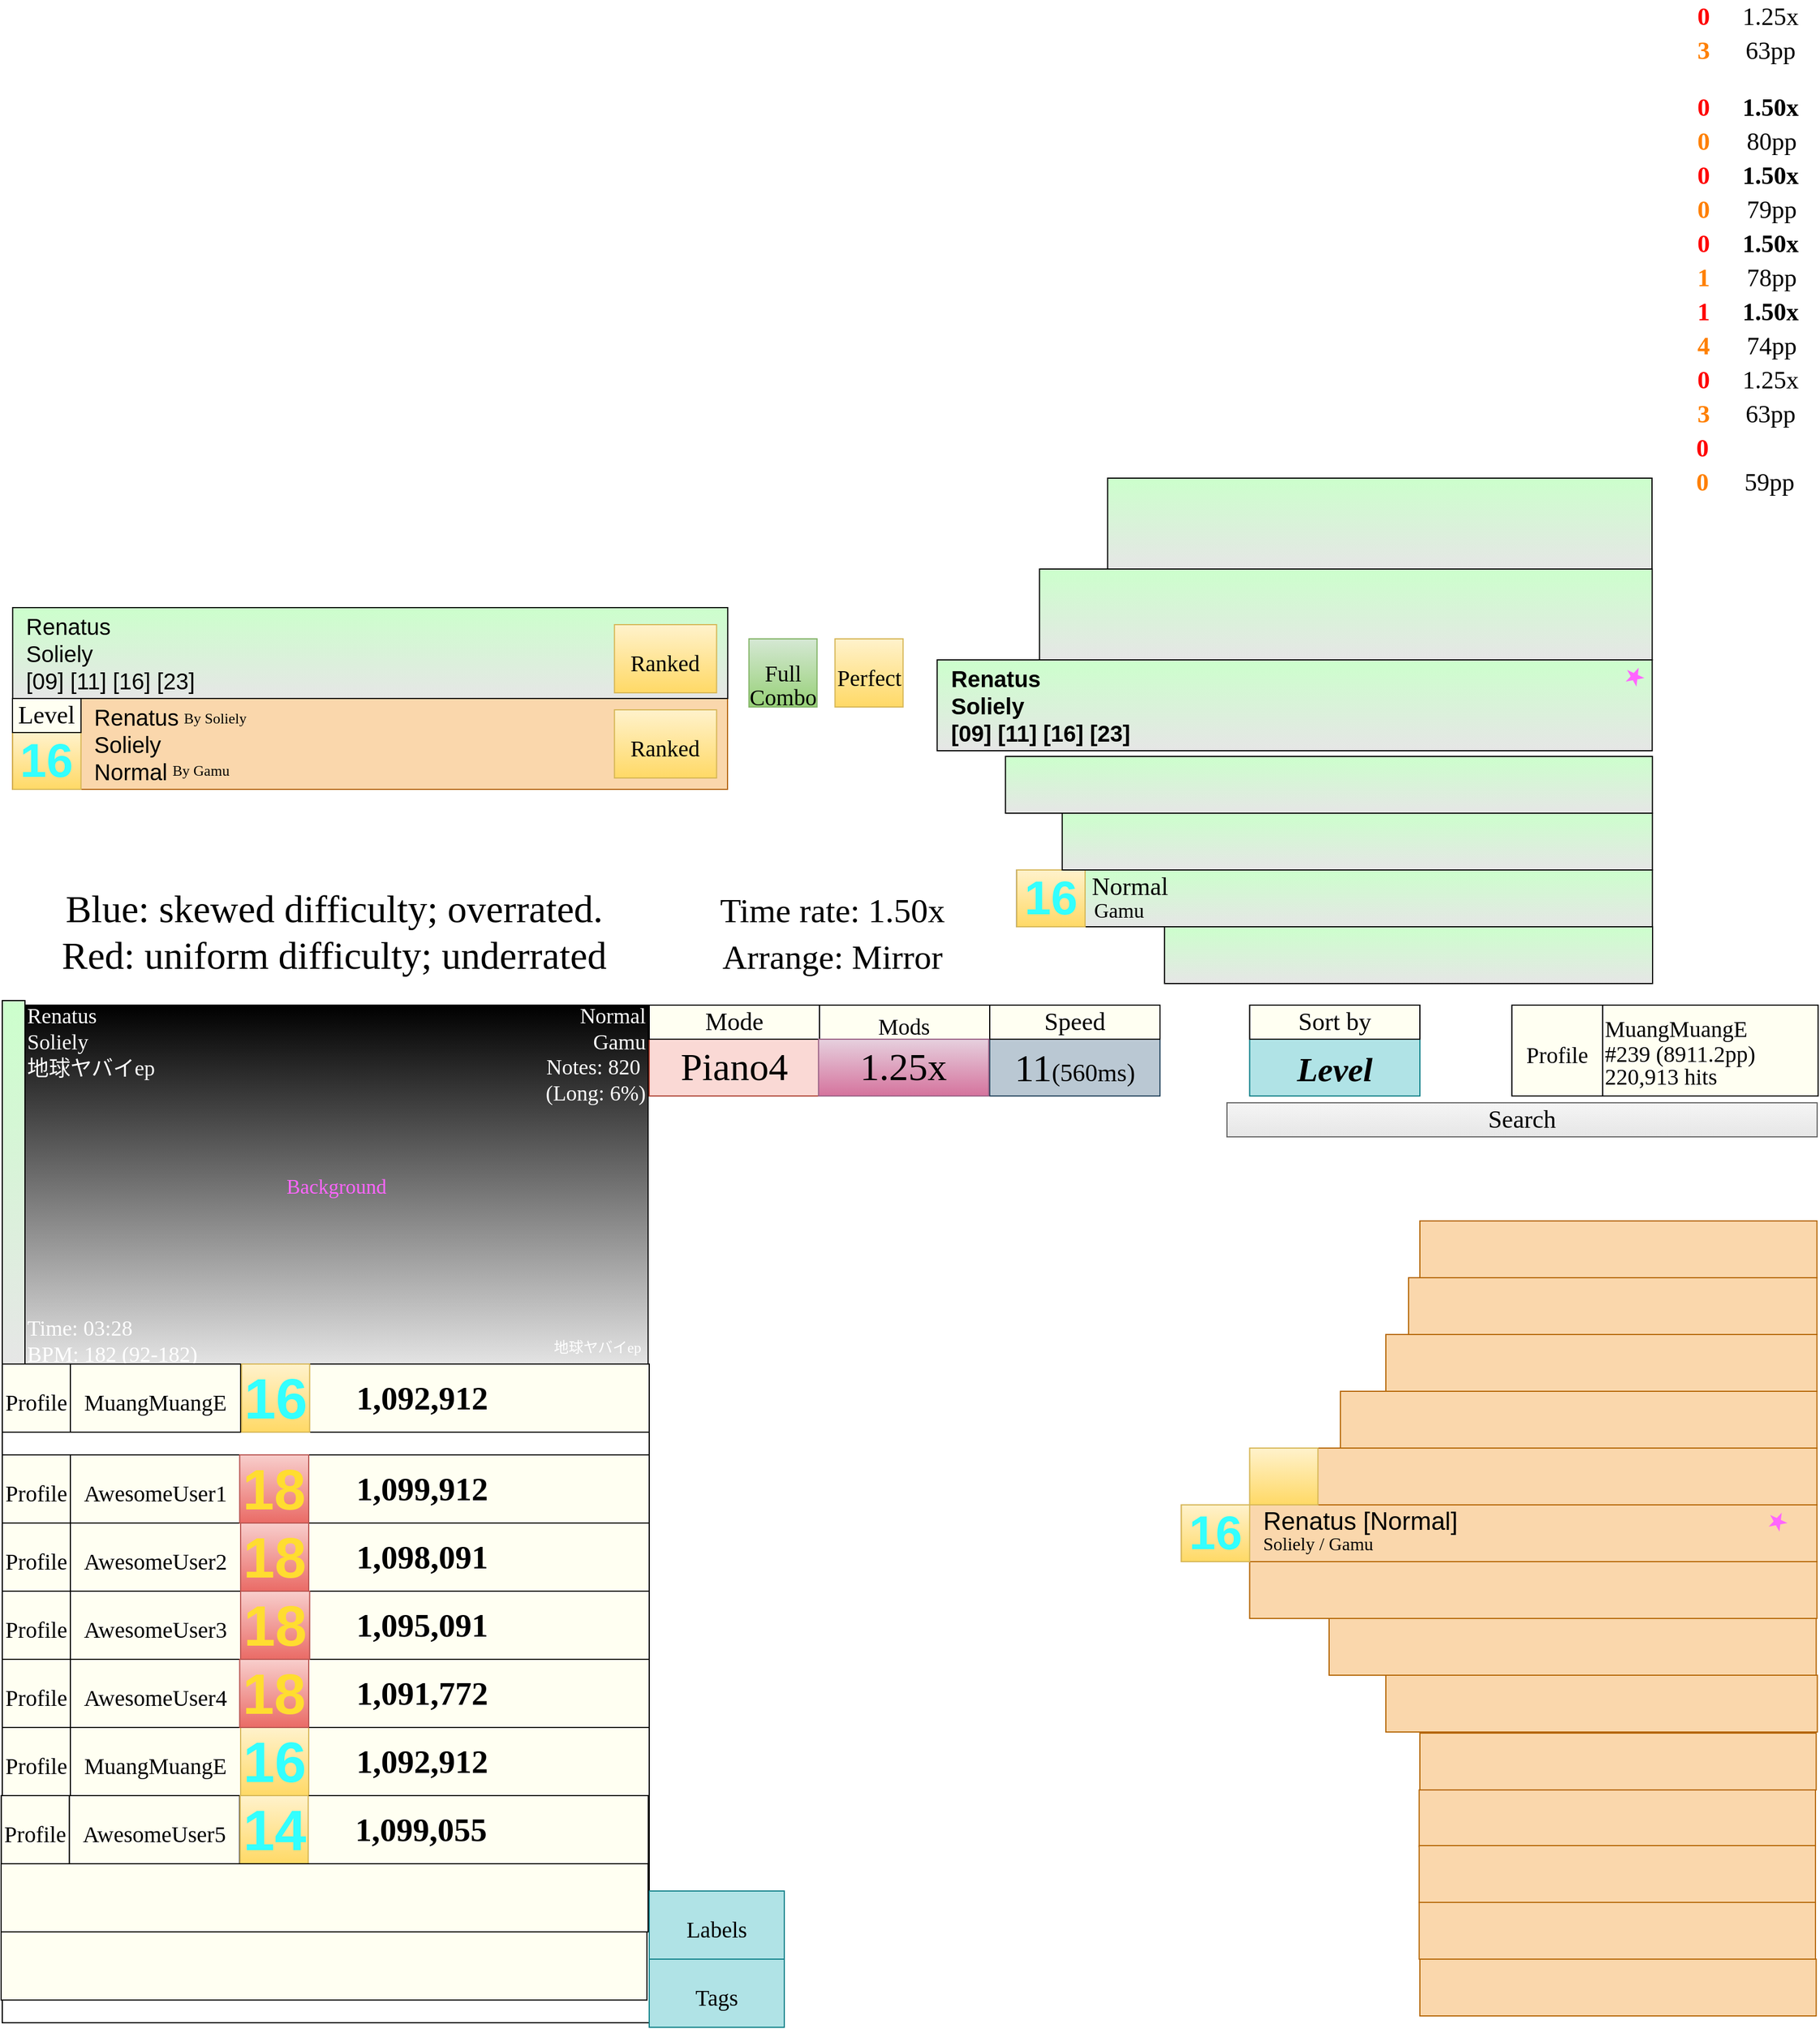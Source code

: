 <mxfile version="20.3.0" type="device"><diagram id="OYfHUEs0tqvXM2Afma_i" name="페이지-1"><mxGraphModel dx="2204" dy="2390" grid="1" gridSize="10" guides="1" tooltips="1" connect="1" arrows="1" fold="1" page="1" pageScale="1" pageWidth="1600" pageHeight="900" math="0" shadow="0"><root><mxCell id="0"/><mxCell id="1" parent="0"/><mxCell id="sx5MoZaIlLPwtLXx0t9P-255" value="Background" style="rounded=0;whiteSpace=wrap;html=1;fontFamily=Tahoma;fontSize=18;fontColor=#FF66FF;fillColor=#000000;gradientColor=#E6E6E6;" vertex="1" parent="1"><mxGeometry x="21" width="549" height="320" as="geometry"/></mxCell><mxCell id="sx5MoZaIlLPwtLXx0t9P-226" value="" style="rounded=0;whiteSpace=wrap;html=1;fontFamily=Tahoma;fontSize=20;fillColor=#fad7ac;strokeColor=#b46504;" vertex="1" parent="1"><mxGeometry x="1039.83" y="440" width="560" height="50" as="geometry"/></mxCell><mxCell id="sx5MoZaIlLPwtLXx0t9P-235" value="" style="rounded=0;whiteSpace=wrap;html=1;fontFamily=Tahoma;fontSize=20;fillColor=#fad7ac;strokeColor=#b46504;" vertex="1" parent="1"><mxGeometry x="1100" y="490" width="499.83" height="50" as="geometry"/></mxCell><mxCell id="sx5MoZaIlLPwtLXx0t9P-160" value="" style="rounded=0;whiteSpace=wrap;html=1;fontFamily=Tahoma;fontSize=20;fontColor=#FFDD30;fillColor=#CCFFCC;gradientColor=#E6E6E6;" vertex="1" parent="1"><mxGeometry x="824.67" y="-304" width="630" height="80" as="geometry"/></mxCell><mxCell id="sx5MoZaIlLPwtLXx0t9P-2" value="" style="rounded=0;whiteSpace=wrap;html=1;" vertex="1" parent="1"><mxGeometry x="1" y="316" width="570" height="580" as="geometry"/></mxCell><mxCell id="sx5MoZaIlLPwtLXx0t9P-13" value="&lt;div style=&quot;&quot;&gt;&lt;span style=&quot;color: rgb(255, 255, 255); font-family: Georgia; font-size: 19px; background-color: initial;&quot;&gt;Time: 03:28&lt;/span&gt;&lt;/div&gt;&lt;font style=&quot;font-size: 19px;&quot;&gt;&lt;div style=&quot;&quot;&gt;&lt;span style=&quot;color: rgb(255, 255, 255); font-family: Georgia; background-color: initial;&quot;&gt;BPM: 182 (92-182)&lt;/span&gt;&lt;/div&gt;&lt;/font&gt;" style="text;html=1;strokeColor=none;fillColor=none;align=left;verticalAlign=middle;whiteSpace=wrap;rounded=0;" vertex="1" parent="1"><mxGeometry x="21" y="275" width="181" height="41" as="geometry"/></mxCell><mxCell id="sx5MoZaIlLPwtLXx0t9P-18" value="&lt;div style=&quot;&quot;&gt;&lt;br&gt;&lt;/div&gt;&lt;font style=&quot;&quot;&gt;&lt;span style=&quot;color: rgb(255, 255, 255); font-family: Georgia; font-size: 19px;&quot;&gt;&lt;div style=&quot;&quot;&gt;&lt;span style=&quot;background-color: initial;&quot;&gt;Normal&lt;/span&gt;&lt;/div&gt;&lt;div style=&quot;&quot;&gt;&lt;span style=&quot;background-color: initial;&quot;&gt;Gamu&lt;/span&gt;&lt;/div&gt;&lt;div style=&quot;&quot;&gt;Notes: 820&amp;nbsp;&lt;/div&gt;&lt;div style=&quot;&quot;&gt;(Long: 6%)&lt;span style=&quot;background-color: initial;&quot;&gt;&lt;br&gt;&lt;/span&gt;&lt;/div&gt;&lt;div style=&quot;&quot;&gt;&lt;span style=&quot;background-color: initial;&quot;&gt;&lt;br&gt;&lt;/span&gt;&lt;/div&gt;&lt;/span&gt;&lt;/font&gt;" style="text;html=1;strokeColor=none;fillColor=none;align=right;verticalAlign=middle;whiteSpace=wrap;rounded=0;" vertex="1" parent="1"><mxGeometry x="339" y="-4" width="231" height="104" as="geometry"/></mxCell><mxCell id="sx5MoZaIlLPwtLXx0t9P-27" value="Blue: skewed difficulty; overrated.&lt;br&gt;Red: uniform difficulty; underrated" style="text;html=1;strokeColor=none;fillColor=none;align=center;verticalAlign=middle;whiteSpace=wrap;rounded=0;fontFamily=Georgia;fontSize=34;fontColor=#000000;" vertex="1" parent="1"><mxGeometry x="16" y="-124" width="555" height="120" as="geometry"/></mxCell><mxCell id="sx5MoZaIlLPwtLXx0t9P-28" value="&lt;font color=&quot;#000000&quot;&gt;Piano4&lt;/font&gt;" style="rounded=0;whiteSpace=wrap;html=1;fontFamily=Georgia;fontSize=34;fillColor=#fad9d5;strokeColor=#ae4132;" vertex="1" parent="1"><mxGeometry x="571" y="30" width="150" height="50" as="geometry"/></mxCell><mxCell id="sx5MoZaIlLPwtLXx0t9P-34" value="&lt;p style=&quot;line-height: 0.8;&quot;&gt;11&lt;font style=&quot;font-size: 22px;&quot;&gt;(560ms)&lt;/font&gt;&lt;/p&gt;" style="rounded=0;whiteSpace=wrap;html=1;fontFamily=Georgia;fontSize=34;fillColor=#bac8d3;strokeColor=#23445d;" vertex="1" parent="1"><mxGeometry x="871" y="30" width="150" height="50" as="geometry"/></mxCell><mxCell id="sx5MoZaIlLPwtLXx0t9P-48" value="&lt;span style=&quot;font-size: 20px;&quot;&gt;Mods&lt;/span&gt;" style="rounded=0;whiteSpace=wrap;html=1;fontFamily=Georgia;fontSize=34;fontColor=#000000;fillColor=#FFFFF2;" vertex="1" parent="1"><mxGeometry x="720.17" width="150.83" height="30" as="geometry"/></mxCell><mxCell id="sx5MoZaIlLPwtLXx0t9P-53" value="&lt;p style=&quot;line-height: 0.8;&quot;&gt;&lt;font size=&quot;1&quot; style=&quot;&quot;&gt;&lt;b style=&quot;&quot;&gt;&lt;i style=&quot;font-size: 30px;&quot;&gt;Level&lt;/i&gt;&lt;/b&gt;&lt;/font&gt;&lt;/p&gt;" style="rounded=0;whiteSpace=wrap;html=1;fontFamily=Georgia;fontSize=34;fillColor=#b0e3e6;strokeColor=#0e8088;" vertex="1" parent="1"><mxGeometry x="1100" y="30" width="150" height="50" as="geometry"/></mxCell><mxCell id="sx5MoZaIlLPwtLXx0t9P-55" value="" style="rounded=0;whiteSpace=wrap;html=1;fontFamily=Georgia;fontSize=22;fontColor=#000000;fillColor=#FFFFF2;" vertex="1" parent="1"><mxGeometry x="1" y="316" width="570" height="60" as="geometry"/></mxCell><mxCell id="sx5MoZaIlLPwtLXx0t9P-57" value="Search" style="rounded=0;whiteSpace=wrap;html=1;fontFamily=Georgia;fontSize=22;fillColor=#f5f5f5;gradientColor=#E6E6E6;strokeColor=#666666;" vertex="1" parent="1"><mxGeometry x="1080" y="86" width="520" height="30" as="geometry"/></mxCell><mxCell id="sx5MoZaIlLPwtLXx0t9P-58" value="Mode" style="rounded=0;whiteSpace=wrap;html=1;fontFamily=Georgia;fontSize=22;fontColor=#000000;fillColor=#FFFFF2;" vertex="1" parent="1"><mxGeometry x="571" width="150" height="30" as="geometry"/></mxCell><mxCell id="sx5MoZaIlLPwtLXx0t9P-59" value="Speed" style="rounded=0;whiteSpace=wrap;html=1;fontFamily=Georgia;fontSize=22;fontColor=#000000;fillColor=#FFFFF2;" vertex="1" parent="1"><mxGeometry x="871" width="150" height="30" as="geometry"/></mxCell><mxCell id="sx5MoZaIlLPwtLXx0t9P-60" value="Sort by" style="rounded=0;whiteSpace=wrap;html=1;fontFamily=Georgia;fontSize=22;fontColor=#000000;fillColor=#FFFFF2;" vertex="1" parent="1"><mxGeometry x="1100" width="150" height="30" as="geometry"/></mxCell><mxCell id="sx5MoZaIlLPwtLXx0t9P-62" value="" style="rounded=0;whiteSpace=wrap;html=1;fontFamily=Georgia;fontSize=30;fontColor=#000000;fillColor=#CCFFCC;gradientColor=#E6E6E6;" vertex="1" parent="1"><mxGeometry x="1" y="-4" width="20" height="320" as="geometry"/></mxCell><mxCell id="sx5MoZaIlLPwtLXx0t9P-64" value="&lt;span style=&quot;font-size: 30px; text-align: left;&quot;&gt;Time rate: 1.50x&lt;/span&gt;&lt;br style=&quot;font-size: 30px; text-align: left;&quot;&gt;&lt;span style=&quot;font-size: 30px; text-align: left;&quot;&gt;Arrange: Mirror&lt;/span&gt;" style="text;html=1;strokeColor=none;fillColor=none;align=center;verticalAlign=middle;whiteSpace=wrap;rounded=0;fontFamily=Georgia;fontSize=34;fontColor=#000000;" vertex="1" parent="1"><mxGeometry x="610" y="-109" width="245" height="90" as="geometry"/></mxCell><mxCell id="sx5MoZaIlLPwtLXx0t9P-65" value="&lt;p style=&quot;line-height: 0.7;&quot;&gt;&lt;/p&gt;&lt;div style=&quot;font-size: 20px;&quot;&gt;&lt;span style=&quot;background-color: initial;&quot;&gt;&lt;font style=&quot;font-size: 20px;&quot;&gt;MuangMuangE&lt;/font&gt;&lt;/span&gt;&lt;/div&gt;&lt;span style=&quot;line-height: 1; font-size: 20px;&quot;&gt;&lt;font style=&quot;font-size: 20px;&quot;&gt;&lt;div style=&quot;&quot;&gt;&lt;span style=&quot;background-color: initial;&quot;&gt;#239 (8911.2pp)&lt;/span&gt;&lt;/div&gt;&lt;div style=&quot;&quot;&gt;220,913 hits&lt;/div&gt;&lt;/font&gt;&lt;/span&gt;&lt;p&gt;&lt;/p&gt;" style="rounded=0;whiteSpace=wrap;html=1;fontFamily=Georgia;fontSize=34;fontColor=#000000;fillColor=#FFFFF2;align=left;" vertex="1" parent="1"><mxGeometry x="1411" width="189.83" height="80" as="geometry"/></mxCell><mxCell id="sx5MoZaIlLPwtLXx0t9P-66" value="&lt;span style=&quot;font-size: 20px;&quot;&gt;Profile&lt;/span&gt;" style="rounded=0;whiteSpace=wrap;html=1;fontFamily=Georgia;fontSize=34;fontColor=#000000;fillColor=#FFFFF2;" vertex="1" parent="1"><mxGeometry x="1331" width="80" height="80" as="geometry"/></mxCell><mxCell id="sx5MoZaIlLPwtLXx0t9P-73" value="&lt;span style=&quot;font-size: 20px;&quot;&gt;Profile&lt;/span&gt;" style="rounded=0;whiteSpace=wrap;html=1;fontFamily=Georgia;fontSize=34;fontColor=#000000;fillColor=#FFFFF2;" vertex="1" parent="1"><mxGeometry x="1" y="316" width="60" height="60" as="geometry"/></mxCell><mxCell id="sx5MoZaIlLPwtLXx0t9P-74" value="&lt;span style=&quot;font-size: 20px;&quot;&gt;MuangMuangE&lt;br&gt;&lt;/span&gt;" style="rounded=0;whiteSpace=wrap;html=1;fontFamily=Georgia;fontSize=34;fontColor=#000000;fillColor=#FFFFF2;" vertex="1" parent="1"><mxGeometry x="61" y="316" width="150" height="60" as="geometry"/></mxCell><mxCell id="sx5MoZaIlLPwtLXx0t9P-75" value="&lt;p style=&quot;line-height: 0.6;&quot;&gt;&lt;/p&gt;&lt;div style=&quot;&quot;&gt;&lt;span style=&quot;font-size: 20px; background-color: initial;&quot;&gt;Full&lt;/span&gt;&lt;/div&gt;&lt;span style=&quot;font-size: 20px; line-height: 0.4;&quot;&gt;&lt;div style=&quot;&quot;&gt;&lt;span style=&quot;background-color: initial;&quot;&gt;Combo&lt;/span&gt;&lt;/div&gt;&lt;/span&gt;&lt;p&gt;&lt;/p&gt;" style="rounded=0;whiteSpace=wrap;html=1;fontFamily=Georgia;fontSize=34;fillColor=#d5e8d4;align=center;gradientColor=#97d077;strokeColor=#82b366;" vertex="1" parent="1"><mxGeometry x="658.84" y="-322.5" width="60" height="60" as="geometry"/></mxCell><mxCell id="sx5MoZaIlLPwtLXx0t9P-76" value="" style="rounded=0;whiteSpace=wrap;html=1;fontFamily=Georgia;fontSize=22;fontColor=#000000;fillColor=#FFFFF2;" vertex="1" parent="1"><mxGeometry x="1" y="396" width="570" height="60" as="geometry"/></mxCell><mxCell id="sx5MoZaIlLPwtLXx0t9P-78" value="&lt;b&gt;1.50x&lt;/b&gt;" style="text;html=1;strokeColor=none;fillColor=none;align=center;verticalAlign=middle;whiteSpace=wrap;rounded=0;fontFamily=Georgia;fontSize=22;fontColor=#000000;" vertex="1" parent="1"><mxGeometry x="1529.17" y="-805" width="60" height="30" as="geometry"/></mxCell><mxCell id="sx5MoZaIlLPwtLXx0t9P-79" value="&lt;font size=&quot;1&quot; face=&quot;Tahoma&quot; style=&quot;&quot;&gt;&lt;b style=&quot;font-size: 29px;&quot;&gt;1,099,912&lt;/b&gt;&lt;/font&gt;" style="text;html=1;strokeColor=none;fillColor=none;align=center;verticalAlign=middle;whiteSpace=wrap;rounded=0;fontFamily=Georgia;fontSize=20;fontColor=#000000;" vertex="1" parent="1"><mxGeometry x="291" y="396" width="160" height="60" as="geometry"/></mxCell><mxCell id="sx5MoZaIlLPwtLXx0t9P-80" value="&lt;span style=&quot;font-size: 20px;&quot;&gt;Profile&lt;/span&gt;" style="rounded=0;whiteSpace=wrap;html=1;fontFamily=Georgia;fontSize=34;fontColor=#000000;fillColor=#FFFFF2;" vertex="1" parent="1"><mxGeometry x="1" y="396" width="60" height="60" as="geometry"/></mxCell><mxCell id="sx5MoZaIlLPwtLXx0t9P-81" value="&lt;span style=&quot;font-size: 20px;&quot;&gt;AwesomeUser1&lt;br&gt;&lt;/span&gt;" style="rounded=0;whiteSpace=wrap;html=1;fontFamily=Georgia;fontSize=34;fontColor=#000000;fillColor=#FFFFF2;" vertex="1" parent="1"><mxGeometry x="61" y="396" width="150" height="60" as="geometry"/></mxCell><mxCell id="sx5MoZaIlLPwtLXx0t9P-87" value="80pp" style="text;html=1;strokeColor=none;fillColor=none;align=center;verticalAlign=middle;whiteSpace=wrap;rounded=0;fontFamily=Georgia;fontSize=22;fontColor=#000000;" vertex="1" parent="1"><mxGeometry x="1530" y="-775" width="60" height="30" as="geometry"/></mxCell><mxCell id="sx5MoZaIlLPwtLXx0t9P-88" value="&lt;font color=&quot;#ff0000&quot;&gt;&lt;b&gt;0&lt;/b&gt;&lt;/font&gt;" style="text;html=1;strokeColor=none;fillColor=none;align=center;verticalAlign=middle;whiteSpace=wrap;rounded=0;fontFamily=Georgia;fontSize=22;fontColor=#000000;" vertex="1" parent="1"><mxGeometry x="1470" y="-805" width="60" height="30" as="geometry"/></mxCell><mxCell id="sx5MoZaIlLPwtLXx0t9P-89" value="&lt;font color=&quot;#ff8000&quot;&gt;&lt;b&gt;0&lt;/b&gt;&lt;/font&gt;" style="text;html=1;strokeColor=none;fillColor=none;align=center;verticalAlign=middle;whiteSpace=wrap;rounded=0;fontFamily=Georgia;fontSize=22;fontColor=#000000;" vertex="1" parent="1"><mxGeometry x="1470" y="-775" width="60" height="30" as="geometry"/></mxCell><mxCell id="sx5MoZaIlLPwtLXx0t9P-92" value="1.25x" style="text;html=1;strokeColor=none;fillColor=none;align=center;verticalAlign=middle;whiteSpace=wrap;rounded=0;fontFamily=Georgia;fontSize=22;fontColor=#000000;" vertex="1" parent="1"><mxGeometry x="1529.17" y="-885" width="60" height="30" as="geometry"/></mxCell><mxCell id="sx5MoZaIlLPwtLXx0t9P-93" value="&lt;font size=&quot;1&quot; face=&quot;Tahoma&quot; style=&quot;&quot;&gt;&lt;b style=&quot;font-size: 29px;&quot;&gt;1,092,912&lt;/b&gt;&lt;/font&gt;" style="text;html=1;strokeColor=none;fillColor=none;align=center;verticalAlign=middle;whiteSpace=wrap;rounded=0;fontFamily=Georgia;fontSize=20;fontColor=#000000;" vertex="1" parent="1"><mxGeometry x="291" y="316" width="160" height="60" as="geometry"/></mxCell><mxCell id="sx5MoZaIlLPwtLXx0t9P-94" value="63pp" style="text;html=1;strokeColor=none;fillColor=none;align=center;verticalAlign=middle;whiteSpace=wrap;rounded=0;fontFamily=Georgia;fontSize=22;fontColor=#000000;" vertex="1" parent="1"><mxGeometry x="1529.17" y="-855" width="60" height="30" as="geometry"/></mxCell><mxCell id="sx5MoZaIlLPwtLXx0t9P-95" value="&lt;font color=&quot;#ff0000&quot;&gt;&lt;b&gt;0&lt;/b&gt;&lt;/font&gt;" style="text;html=1;strokeColor=none;fillColor=none;align=center;verticalAlign=middle;whiteSpace=wrap;rounded=0;fontFamily=Georgia;fontSize=22;fontColor=#000000;" vertex="1" parent="1"><mxGeometry x="1470" y="-885" width="60" height="30" as="geometry"/></mxCell><mxCell id="sx5MoZaIlLPwtLXx0t9P-96" value="&lt;font color=&quot;#ff8000&quot;&gt;&lt;b&gt;3&lt;/b&gt;&lt;/font&gt;" style="text;html=1;strokeColor=none;fillColor=none;align=center;verticalAlign=middle;whiteSpace=wrap;rounded=0;fontFamily=Georgia;fontSize=22;fontColor=#000000;" vertex="1" parent="1"><mxGeometry x="1470" y="-855" width="60" height="30" as="geometry"/></mxCell><mxCell id="sx5MoZaIlLPwtLXx0t9P-100" value="" style="rounded=0;whiteSpace=wrap;html=1;fontFamily=Georgia;fontSize=22;fontColor=#000000;fillColor=#FFFFF2;" vertex="1" parent="1"><mxGeometry x="1" y="456" width="570" height="60" as="geometry"/></mxCell><mxCell id="sx5MoZaIlLPwtLXx0t9P-101" value="&lt;b&gt;1.50x&lt;/b&gt;" style="text;html=1;strokeColor=none;fillColor=none;align=center;verticalAlign=middle;whiteSpace=wrap;rounded=0;fontFamily=Georgia;fontSize=22;fontColor=#000000;" vertex="1" parent="1"><mxGeometry x="1529.17" y="-745" width="60" height="30" as="geometry"/></mxCell><mxCell id="sx5MoZaIlLPwtLXx0t9P-102" value="&lt;font size=&quot;1&quot; face=&quot;Tahoma&quot; style=&quot;&quot;&gt;&lt;b style=&quot;font-size: 29px;&quot;&gt;1,098,091&lt;/b&gt;&lt;/font&gt;" style="text;html=1;strokeColor=none;fillColor=none;align=center;verticalAlign=middle;whiteSpace=wrap;rounded=0;fontFamily=Georgia;fontSize=20;fontColor=#000000;" vertex="1" parent="1"><mxGeometry x="291" y="456" width="160" height="60" as="geometry"/></mxCell><mxCell id="sx5MoZaIlLPwtLXx0t9P-103" value="&lt;span style=&quot;font-size: 20px;&quot;&gt;Profile&lt;/span&gt;" style="rounded=0;whiteSpace=wrap;html=1;fontFamily=Georgia;fontSize=34;fontColor=#000000;fillColor=#FFFFF2;" vertex="1" parent="1"><mxGeometry x="1" y="456" width="60" height="60" as="geometry"/></mxCell><mxCell id="sx5MoZaIlLPwtLXx0t9P-104" value="&lt;span style=&quot;font-size: 20px;&quot;&gt;AwesomeUser2&lt;br&gt;&lt;/span&gt;" style="rounded=0;whiteSpace=wrap;html=1;fontFamily=Georgia;fontSize=34;fontColor=#000000;fillColor=#FFFFF2;" vertex="1" parent="1"><mxGeometry x="61" y="456" width="150" height="60" as="geometry"/></mxCell><mxCell id="sx5MoZaIlLPwtLXx0t9P-106" value="79pp" style="text;html=1;strokeColor=none;fillColor=none;align=center;verticalAlign=middle;whiteSpace=wrap;rounded=0;fontFamily=Georgia;fontSize=22;fontColor=#000000;" vertex="1" parent="1"><mxGeometry x="1530" y="-715" width="60" height="30" as="geometry"/></mxCell><mxCell id="sx5MoZaIlLPwtLXx0t9P-107" value="&lt;font color=&quot;#ff0000&quot;&gt;&lt;b&gt;0&lt;/b&gt;&lt;/font&gt;" style="text;html=1;strokeColor=none;fillColor=none;align=center;verticalAlign=middle;whiteSpace=wrap;rounded=0;fontFamily=Georgia;fontSize=22;fontColor=#000000;" vertex="1" parent="1"><mxGeometry x="1470" y="-745" width="60" height="30" as="geometry"/></mxCell><mxCell id="sx5MoZaIlLPwtLXx0t9P-108" value="&lt;font color=&quot;#ff8000&quot;&gt;&lt;b&gt;0&lt;/b&gt;&lt;/font&gt;" style="text;html=1;strokeColor=none;fillColor=none;align=center;verticalAlign=middle;whiteSpace=wrap;rounded=0;fontFamily=Georgia;fontSize=22;fontColor=#000000;" vertex="1" parent="1"><mxGeometry x="1470" y="-715" width="60" height="30" as="geometry"/></mxCell><mxCell id="sx5MoZaIlLPwtLXx0t9P-109" value="" style="rounded=0;whiteSpace=wrap;html=1;fontFamily=Georgia;fontSize=22;fontColor=#000000;fillColor=#FFFFF2;" vertex="1" parent="1"><mxGeometry x="1" y="516" width="570" height="60" as="geometry"/></mxCell><mxCell id="sx5MoZaIlLPwtLXx0t9P-110" value="&lt;b&gt;1.50x&lt;/b&gt;" style="text;html=1;strokeColor=none;fillColor=none;align=center;verticalAlign=middle;whiteSpace=wrap;rounded=0;fontFamily=Georgia;fontSize=22;fontColor=#000000;" vertex="1" parent="1"><mxGeometry x="1529.17" y="-685" width="60" height="30" as="geometry"/></mxCell><mxCell id="sx5MoZaIlLPwtLXx0t9P-111" value="&lt;font size=&quot;1&quot; face=&quot;Tahoma&quot; style=&quot;&quot;&gt;&lt;b style=&quot;font-size: 29px;&quot;&gt;1,095,091&lt;/b&gt;&lt;/font&gt;" style="text;html=1;strokeColor=none;fillColor=none;align=center;verticalAlign=middle;whiteSpace=wrap;rounded=0;fontFamily=Georgia;fontSize=20;fontColor=#000000;" vertex="1" parent="1"><mxGeometry x="291" y="516" width="160" height="60" as="geometry"/></mxCell><mxCell id="sx5MoZaIlLPwtLXx0t9P-112" value="&lt;span style=&quot;font-size: 20px;&quot;&gt;Profile&lt;/span&gt;" style="rounded=0;whiteSpace=wrap;html=1;fontFamily=Georgia;fontSize=34;fontColor=#000000;fillColor=#FFFFF2;" vertex="1" parent="1"><mxGeometry x="1" y="516" width="60" height="60" as="geometry"/></mxCell><mxCell id="sx5MoZaIlLPwtLXx0t9P-113" value="&lt;span style=&quot;font-size: 20px;&quot;&gt;AwesomeUser3&lt;br&gt;&lt;/span&gt;" style="rounded=0;whiteSpace=wrap;html=1;fontFamily=Georgia;fontSize=34;fontColor=#000000;fillColor=#FFFFF2;" vertex="1" parent="1"><mxGeometry x="61" y="516" width="150" height="60" as="geometry"/></mxCell><mxCell id="sx5MoZaIlLPwtLXx0t9P-115" value="78pp" style="text;html=1;strokeColor=none;fillColor=none;align=center;verticalAlign=middle;whiteSpace=wrap;rounded=0;fontFamily=Georgia;fontSize=22;fontColor=#000000;" vertex="1" parent="1"><mxGeometry x="1530" y="-655" width="60" height="30" as="geometry"/></mxCell><mxCell id="sx5MoZaIlLPwtLXx0t9P-116" value="&lt;font color=&quot;#ff0000&quot;&gt;&lt;b&gt;0&lt;/b&gt;&lt;/font&gt;" style="text;html=1;strokeColor=none;fillColor=none;align=center;verticalAlign=middle;whiteSpace=wrap;rounded=0;fontFamily=Georgia;fontSize=22;fontColor=#000000;" vertex="1" parent="1"><mxGeometry x="1470" y="-685" width="60" height="30" as="geometry"/></mxCell><mxCell id="sx5MoZaIlLPwtLXx0t9P-117" value="&lt;font color=&quot;#ff8000&quot;&gt;&lt;b&gt;1&lt;/b&gt;&lt;/font&gt;" style="text;html=1;strokeColor=none;fillColor=none;align=center;verticalAlign=middle;whiteSpace=wrap;rounded=0;fontFamily=Georgia;fontSize=22;fontColor=#000000;" vertex="1" parent="1"><mxGeometry x="1470" y="-655" width="60" height="30" as="geometry"/></mxCell><mxCell id="sx5MoZaIlLPwtLXx0t9P-119" value="" style="rounded=0;whiteSpace=wrap;html=1;fontFamily=Georgia;fontSize=22;fontColor=#000000;fillColor=#FFFFF2;" vertex="1" parent="1"><mxGeometry x="1" y="576" width="570" height="60" as="geometry"/></mxCell><mxCell id="sx5MoZaIlLPwtLXx0t9P-120" value="&lt;b&gt;1.50x&lt;/b&gt;" style="text;html=1;strokeColor=none;fillColor=none;align=center;verticalAlign=middle;whiteSpace=wrap;rounded=0;fontFamily=Georgia;fontSize=22;fontColor=#000000;" vertex="1" parent="1"><mxGeometry x="1529.17" y="-625" width="60" height="30" as="geometry"/></mxCell><mxCell id="sx5MoZaIlLPwtLXx0t9P-121" value="&lt;font size=&quot;1&quot; face=&quot;Tahoma&quot; style=&quot;&quot;&gt;&lt;b style=&quot;font-size: 29px;&quot;&gt;1,091,772&lt;/b&gt;&lt;/font&gt;" style="text;html=1;strokeColor=none;fillColor=none;align=center;verticalAlign=middle;whiteSpace=wrap;rounded=0;fontFamily=Georgia;fontSize=20;fontColor=#000000;" vertex="1" parent="1"><mxGeometry x="291" y="576" width="160" height="60" as="geometry"/></mxCell><mxCell id="sx5MoZaIlLPwtLXx0t9P-122" value="&lt;span style=&quot;font-size: 20px;&quot;&gt;Profile&lt;/span&gt;" style="rounded=0;whiteSpace=wrap;html=1;fontFamily=Georgia;fontSize=34;fontColor=#000000;fillColor=#FFFFF2;" vertex="1" parent="1"><mxGeometry x="1" y="576" width="60" height="60" as="geometry"/></mxCell><mxCell id="sx5MoZaIlLPwtLXx0t9P-123" value="&lt;span style=&quot;font-size: 20px;&quot;&gt;AwesomeUser4&lt;br&gt;&lt;/span&gt;" style="rounded=0;whiteSpace=wrap;html=1;fontFamily=Georgia;fontSize=34;fontColor=#000000;fillColor=#FFFFF2;" vertex="1" parent="1"><mxGeometry x="61" y="576" width="150" height="60" as="geometry"/></mxCell><mxCell id="sx5MoZaIlLPwtLXx0t9P-124" value="74pp" style="text;html=1;strokeColor=none;fillColor=none;align=center;verticalAlign=middle;whiteSpace=wrap;rounded=0;fontFamily=Georgia;fontSize=22;fontColor=#000000;" vertex="1" parent="1"><mxGeometry x="1530" y="-595" width="60" height="30" as="geometry"/></mxCell><mxCell id="sx5MoZaIlLPwtLXx0t9P-125" value="&lt;font color=&quot;#ff0000&quot;&gt;&lt;b&gt;1&lt;/b&gt;&lt;/font&gt;" style="text;html=1;strokeColor=none;fillColor=none;align=center;verticalAlign=middle;whiteSpace=wrap;rounded=0;fontFamily=Georgia;fontSize=22;fontColor=#000000;" vertex="1" parent="1"><mxGeometry x="1470" y="-625" width="60" height="30" as="geometry"/></mxCell><mxCell id="sx5MoZaIlLPwtLXx0t9P-126" value="&lt;font color=&quot;#ff8000&quot;&gt;&lt;b&gt;4&lt;/b&gt;&lt;/font&gt;" style="text;html=1;strokeColor=none;fillColor=none;align=center;verticalAlign=middle;whiteSpace=wrap;rounded=0;fontFamily=Georgia;fontSize=22;fontColor=#000000;" vertex="1" parent="1"><mxGeometry x="1470" y="-595" width="60" height="30" as="geometry"/></mxCell><mxCell id="sx5MoZaIlLPwtLXx0t9P-128" value="" style="rounded=0;whiteSpace=wrap;html=1;fontFamily=Georgia;fontSize=22;fontColor=#000000;fillColor=#FFFFF2;" vertex="1" parent="1"><mxGeometry x="1" y="636" width="570" height="60" as="geometry"/></mxCell><mxCell id="sx5MoZaIlLPwtLXx0t9P-129" value="&lt;span style=&quot;font-size: 20px;&quot;&gt;Profile&lt;/span&gt;" style="rounded=0;whiteSpace=wrap;html=1;fontFamily=Georgia;fontSize=34;fontColor=#000000;fillColor=#FFFFF2;" vertex="1" parent="1"><mxGeometry x="1" y="636" width="60" height="60" as="geometry"/></mxCell><mxCell id="sx5MoZaIlLPwtLXx0t9P-130" value="&lt;span style=&quot;font-size: 20px;&quot;&gt;MuangMuangE&lt;br&gt;&lt;/span&gt;" style="rounded=0;whiteSpace=wrap;html=1;fontFamily=Georgia;fontSize=34;fontColor=#000000;fillColor=#FFFFF2;" vertex="1" parent="1"><mxGeometry x="61" y="636" width="150" height="60" as="geometry"/></mxCell><mxCell id="sx5MoZaIlLPwtLXx0t9P-132" value="1.25x" style="text;html=1;strokeColor=none;fillColor=none;align=center;verticalAlign=middle;whiteSpace=wrap;rounded=0;fontFamily=Georgia;fontSize=22;fontColor=#000000;" vertex="1" parent="1"><mxGeometry x="1529.17" y="-565" width="60" height="30" as="geometry"/></mxCell><mxCell id="sx5MoZaIlLPwtLXx0t9P-133" value="&lt;font size=&quot;1&quot; face=&quot;Tahoma&quot; style=&quot;&quot;&gt;&lt;b style=&quot;font-size: 29px;&quot;&gt;1,092,912&lt;/b&gt;&lt;/font&gt;" style="text;html=1;strokeColor=none;fillColor=none;align=center;verticalAlign=middle;whiteSpace=wrap;rounded=0;fontFamily=Georgia;fontSize=20;fontColor=#000000;" vertex="1" parent="1"><mxGeometry x="291" y="636" width="160" height="60" as="geometry"/></mxCell><mxCell id="sx5MoZaIlLPwtLXx0t9P-134" value="63pp" style="text;html=1;strokeColor=none;fillColor=none;align=center;verticalAlign=middle;whiteSpace=wrap;rounded=0;fontFamily=Georgia;fontSize=22;fontColor=#000000;" vertex="1" parent="1"><mxGeometry x="1529.17" y="-535" width="60" height="30" as="geometry"/></mxCell><mxCell id="sx5MoZaIlLPwtLXx0t9P-135" value="&lt;font color=&quot;#ff0000&quot;&gt;&lt;b&gt;0&lt;/b&gt;&lt;/font&gt;" style="text;html=1;strokeColor=none;fillColor=none;align=center;verticalAlign=middle;whiteSpace=wrap;rounded=0;fontFamily=Georgia;fontSize=22;fontColor=#000000;" vertex="1" parent="1"><mxGeometry x="1470" y="-565" width="60" height="30" as="geometry"/></mxCell><mxCell id="sx5MoZaIlLPwtLXx0t9P-136" value="&lt;font color=&quot;#ff8000&quot;&gt;&lt;b&gt;3&lt;/b&gt;&lt;/font&gt;" style="text;html=1;strokeColor=none;fillColor=none;align=center;verticalAlign=middle;whiteSpace=wrap;rounded=0;fontFamily=Georgia;fontSize=22;fontColor=#000000;" vertex="1" parent="1"><mxGeometry x="1470" y="-535" width="60" height="30" as="geometry"/></mxCell><mxCell id="sx5MoZaIlLPwtLXx0t9P-137" value="&lt;font color=&quot;#ffdd30&quot; size=&quot;1&quot;&gt;&lt;b style=&quot;font-size: 50px;&quot;&gt;18&lt;/b&gt;&lt;/font&gt;" style="rounded=0;whiteSpace=wrap;html=1;fontSize=19;fillColor=#f8cecc;gradientColor=#ea6b66;strokeColor=#b85450;" vertex="1" parent="1"><mxGeometry x="210.17" y="396" width="60.83" height="60" as="geometry"/></mxCell><mxCell id="sx5MoZaIlLPwtLXx0t9P-141" value="&lt;font size=&quot;1&quot; color=&quot;#33ffff&quot;&gt;&lt;b style=&quot;font-size: 50px;&quot;&gt;16&lt;/b&gt;&lt;/font&gt;" style="rounded=0;whiteSpace=wrap;html=1;fontSize=19;fillColor=#fff2cc;gradientColor=#ffd966;strokeColor=#d6b656;" vertex="1" parent="1"><mxGeometry x="211" y="636" width="60" height="60" as="geometry"/></mxCell><mxCell id="sx5MoZaIlLPwtLXx0t9P-142" value="" style="rounded=0;whiteSpace=wrap;html=1;fontFamily=Georgia;fontSize=22;fontColor=#000000;fillColor=#FFFFF2;" vertex="1" parent="1"><mxGeometry x="0.17" y="696" width="570" height="60" as="geometry"/></mxCell><mxCell id="sx5MoZaIlLPwtLXx0t9P-143" value="&lt;span style=&quot;font-size: 20px;&quot;&gt;Profile&lt;/span&gt;" style="rounded=0;whiteSpace=wrap;html=1;fontFamily=Georgia;fontSize=34;fontColor=#000000;fillColor=#FFFFF2;" vertex="1" parent="1"><mxGeometry x="0.17" y="696" width="60" height="60" as="geometry"/></mxCell><mxCell id="sx5MoZaIlLPwtLXx0t9P-144" value="&lt;span style=&quot;font-size: 20px;&quot;&gt;AwesomeUser5&lt;/span&gt;&lt;span style=&quot;font-size: 20px;&quot;&gt;&lt;br&gt;&lt;/span&gt;" style="rounded=0;whiteSpace=wrap;html=1;fontFamily=Georgia;fontSize=34;fontColor=#000000;fillColor=#FFFFF2;" vertex="1" parent="1"><mxGeometry x="60.17" y="696" width="150" height="60" as="geometry"/></mxCell><mxCell id="sx5MoZaIlLPwtLXx0t9P-147" value="&lt;font size=&quot;1&quot; face=&quot;Tahoma&quot; style=&quot;&quot;&gt;&lt;b style=&quot;font-size: 29px;&quot;&gt;1,099,055&lt;/b&gt;&lt;/font&gt;" style="text;html=1;strokeColor=none;fillColor=none;align=center;verticalAlign=middle;whiteSpace=wrap;rounded=0;fontFamily=Georgia;fontSize=20;fontColor=#000000;" vertex="1" parent="1"><mxGeometry x="290.17" y="696" width="160" height="60" as="geometry"/></mxCell><mxCell id="sx5MoZaIlLPwtLXx0t9P-148" value="59pp" style="text;html=1;strokeColor=none;fillColor=none;align=center;verticalAlign=middle;whiteSpace=wrap;rounded=0;fontFamily=Georgia;fontSize=22;fontColor=#000000;" vertex="1" parent="1"><mxGeometry x="1528.34" y="-475" width="60" height="30" as="geometry"/></mxCell><mxCell id="sx5MoZaIlLPwtLXx0t9P-149" value="&lt;font color=&quot;#ff0000&quot;&gt;&lt;b&gt;0&lt;/b&gt;&lt;/font&gt;" style="text;html=1;strokeColor=none;fillColor=none;align=center;verticalAlign=middle;whiteSpace=wrap;rounded=0;fontFamily=Georgia;fontSize=22;fontColor=#000000;" vertex="1" parent="1"><mxGeometry x="1469.17" y="-505" width="60" height="30" as="geometry"/></mxCell><mxCell id="sx5MoZaIlLPwtLXx0t9P-150" value="&lt;font color=&quot;#ff8000&quot;&gt;&lt;b&gt;0&lt;/b&gt;&lt;/font&gt;" style="text;html=1;strokeColor=none;fillColor=none;align=center;verticalAlign=middle;whiteSpace=wrap;rounded=0;fontFamily=Georgia;fontSize=22;fontColor=#000000;" vertex="1" parent="1"><mxGeometry x="1469.17" y="-475" width="60" height="30" as="geometry"/></mxCell><mxCell id="sx5MoZaIlLPwtLXx0t9P-152" value="&lt;p style=&quot;line-height: 0.6;&quot;&gt;&lt;/p&gt;&lt;div style=&quot;&quot;&gt;&lt;span style=&quot;font-size: 20px;&quot;&gt;Perfect&lt;/span&gt;&lt;/div&gt;&lt;p&gt;&lt;/p&gt;" style="rounded=0;whiteSpace=wrap;html=1;fontFamily=Georgia;fontSize=34;fillColor=#fff2cc;align=center;gradientColor=#ffd966;strokeColor=#d6b656;" vertex="1" parent="1"><mxGeometry x="734.67" y="-322.5" width="60" height="60" as="geometry"/></mxCell><mxCell id="sx5MoZaIlLPwtLXx0t9P-153" value="&lt;font color=&quot;#ffdd30&quot; size=&quot;1&quot;&gt;&lt;b style=&quot;font-size: 50px;&quot;&gt;18&lt;/b&gt;&lt;/font&gt;" style="rounded=0;whiteSpace=wrap;html=1;fontSize=19;fillColor=#f8cecc;gradientColor=#ea6b66;strokeColor=#b85450;" vertex="1" parent="1"><mxGeometry x="211" y="456" width="60" height="60" as="geometry"/></mxCell><mxCell id="sx5MoZaIlLPwtLXx0t9P-154" value="&lt;font color=&quot;#ffdd30&quot; size=&quot;1&quot;&gt;&lt;b style=&quot;font-size: 50px;&quot;&gt;18&lt;/b&gt;&lt;/font&gt;" style="rounded=0;whiteSpace=wrap;html=1;fontSize=19;fillColor=#f8cecc;gradientColor=#ea6b66;strokeColor=#b85450;" vertex="1" parent="1"><mxGeometry x="211" y="516" width="60.83" height="60" as="geometry"/></mxCell><mxCell id="sx5MoZaIlLPwtLXx0t9P-155" value="&lt;font color=&quot;#ffdd30&quot; size=&quot;1&quot;&gt;&lt;b style=&quot;font-size: 50px;&quot;&gt;18&lt;/b&gt;&lt;/font&gt;" style="rounded=0;whiteSpace=wrap;html=1;fontSize=19;fillColor=#f8cecc;gradientColor=#ea6b66;strokeColor=#b85450;" vertex="1" parent="1"><mxGeometry x="210.17" y="576" width="60.83" height="60" as="geometry"/></mxCell><mxCell id="sx5MoZaIlLPwtLXx0t9P-156" value="&lt;font size=&quot;1&quot; color=&quot;#33ffff&quot;&gt;&lt;b style=&quot;font-size: 50px;&quot;&gt;14&lt;/b&gt;&lt;/font&gt;" style="rounded=0;whiteSpace=wrap;html=1;fontSize=19;fillColor=#fff2cc;gradientColor=#ffd966;strokeColor=#d6b656;" vertex="1" parent="1"><mxGeometry x="210.58" y="696" width="60" height="60" as="geometry"/></mxCell><mxCell id="sx5MoZaIlLPwtLXx0t9P-157" value="&lt;font size=&quot;1&quot; color=&quot;#33ffff&quot;&gt;&lt;b style=&quot;font-size: 50px;&quot;&gt;16&lt;/b&gt;&lt;/font&gt;" style="rounded=0;whiteSpace=wrap;html=1;fontSize=19;fillColor=#fff2cc;gradientColor=#ffd966;strokeColor=#d6b656;" vertex="1" parent="1"><mxGeometry x="211.83" y="316" width="60" height="60" as="geometry"/></mxCell><mxCell id="sx5MoZaIlLPwtLXx0t9P-158" value="&lt;div style=&quot;color: rgb(0, 0, 0); font-family: Helvetica; font-size: 12px;&quot;&gt;&lt;span style=&quot;font-size: 20px; background-color: initial;&quot;&gt;&lt;b&gt;Renatus&lt;/b&gt;&lt;/span&gt;&lt;/div&gt;&lt;span style=&quot;color: rgb(0, 0, 0); font-family: Helvetica;&quot;&gt;&lt;div style=&quot;&quot;&gt;&lt;span style=&quot;background-color: initial;&quot;&gt;&lt;b&gt;Soliely&lt;br&gt;[09] [11] [16] [23]&lt;/b&gt;&lt;/span&gt;&lt;/div&gt;&lt;/span&gt;" style="text;html=1;strokeColor=none;fillColor=none;align=left;verticalAlign=middle;whiteSpace=wrap;rounded=0;fontFamily=Tahoma;fontSize=20;fontColor=#FFDD30;" vertex="1" parent="1"><mxGeometry x="834.67" y="-279" width="370" height="30" as="geometry"/></mxCell><mxCell id="sx5MoZaIlLPwtLXx0t9P-164" value="&lt;font color=&quot;#000000&quot;&gt;1.25x&lt;/font&gt;" style="rounded=0;whiteSpace=wrap;html=1;fontFamily=Georgia;fontSize=34;fillColor=#e6d0de;strokeColor=#996185;gradientColor=#d5739d;" vertex="1" parent="1"><mxGeometry x="720.17" y="30" width="150" height="50" as="geometry"/></mxCell><mxCell id="sx5MoZaIlLPwtLXx0t9P-165" value="" style="rounded=0;whiteSpace=wrap;html=1;fontFamily=Tahoma;fontSize=20;fontColor=#FFDD30;fillColor=#CCFFCC;gradientColor=#E6E6E6;" vertex="1" parent="1"><mxGeometry x="894.84" y="-119" width="560" height="50" as="geometry"/></mxCell><mxCell id="sx5MoZaIlLPwtLXx0t9P-17" value="&lt;font size=&quot;1&quot; color=&quot;#33ffff&quot;&gt;&lt;b style=&quot;font-size: 42px;&quot;&gt;16&lt;/b&gt;&lt;/font&gt;" style="rounded=0;whiteSpace=wrap;html=1;fontSize=19;fillColor=#fff2cc;gradientColor=#ffd966;strokeColor=#d6b656;" vertex="1" parent="1"><mxGeometry x="894.84" y="-119" width="60.17" height="50" as="geometry"/></mxCell><mxCell id="sx5MoZaIlLPwtLXx0t9P-171" value="Normal" style="text;html=1;strokeColor=none;fillColor=none;align=left;verticalAlign=middle;whiteSpace=wrap;rounded=0;fontFamily=Tahoma;fontSize=22;fontColor=#000000;" vertex="1" parent="1"><mxGeometry x="958.84" y="-119" width="60" height="30" as="geometry"/></mxCell><mxCell id="sx5MoZaIlLPwtLXx0t9P-180" value="" style="rounded=0;whiteSpace=wrap;html=1;fontFamily=Tahoma;fontSize=20;fontColor=#FFDD30;fillColor=#CCFFCC;gradientColor=#E6E6E6;" vertex="1" parent="1"><mxGeometry x="914.84" y="-384" width="539.83" height="80" as="geometry"/></mxCell><mxCell id="sx5MoZaIlLPwtLXx0t9P-181" value="" style="rounded=0;whiteSpace=wrap;html=1;fontFamily=Tahoma;fontSize=20;fontColor=#FFDD30;fillColor=#CCFFCC;gradientColor=#E6E6E6;" vertex="1" parent="1"><mxGeometry x="974.84" y="-464" width="479.66" height="80" as="geometry"/></mxCell><mxCell id="sx5MoZaIlLPwtLXx0t9P-184" value="" style="rounded=0;whiteSpace=wrap;html=1;fontFamily=Tahoma;fontSize=20;fontColor=#FFDD30;fillColor=#CCFFCC;gradientColor=#E6E6E6;" vertex="1" parent="1"><mxGeometry x="884.84" y="-219" width="570" height="50" as="geometry"/></mxCell><mxCell id="sx5MoZaIlLPwtLXx0t9P-185" value="" style="rounded=0;whiteSpace=wrap;html=1;fontFamily=Tahoma;fontSize=20;fontColor=#FFDD30;fillColor=#CCFFCC;gradientColor=#E6E6E6;" vertex="1" parent="1"><mxGeometry x="934.84" y="-169" width="520" height="50" as="geometry"/></mxCell><mxCell id="sx5MoZaIlLPwtLXx0t9P-186" value="" style="rounded=0;whiteSpace=wrap;html=1;fontFamily=Tahoma;fontSize=20;fontColor=#FFDD30;fillColor=#CCFFCC;gradientColor=#E6E6E6;" vertex="1" parent="1"><mxGeometry x="1025.01" y="-69" width="430" height="50" as="geometry"/></mxCell><mxCell id="sx5MoZaIlLPwtLXx0t9P-190" value="" style="rounded=0;whiteSpace=wrap;html=1;fontFamily=Tahoma;fontSize=20;fillColor=#fad7ac;strokeColor=#b46504;" vertex="1" parent="1"><mxGeometry x="10" y="-270" width="630" height="80" as="geometry"/></mxCell><mxCell id="sx5MoZaIlLPwtLXx0t9P-192" value="&lt;div style=&quot;color: rgb(0, 0, 0); font-family: Helvetica; font-size: 12px;&quot;&gt;&lt;span style=&quot;font-size: 20px; background-color: initial;&quot;&gt;Renatus&lt;/span&gt;&lt;/div&gt;&lt;span style=&quot;color: rgb(0, 0, 0); font-family: Helvetica;&quot;&gt;&lt;div style=&quot;&quot;&gt;&lt;span style=&quot;background-color: initial;&quot;&gt;Soliely&lt;br&gt;Normal&lt;/span&gt;&lt;/div&gt;&lt;/span&gt;" style="text;html=1;strokeColor=none;fillColor=none;align=left;verticalAlign=middle;whiteSpace=wrap;rounded=0;fontFamily=Tahoma;fontSize=20;fontColor=#FFDD30;" vertex="1" parent="1"><mxGeometry x="80.34" y="-245" width="370" height="30" as="geometry"/></mxCell><mxCell id="sx5MoZaIlLPwtLXx0t9P-193" value="&lt;font style=&quot;font-size: 13px;&quot;&gt;By Gamu&lt;/font&gt;" style="text;html=1;strokeColor=none;fillColor=none;align=left;verticalAlign=middle;whiteSpace=wrap;rounded=0;fontFamily=Tahoma;fontSize=22;fontColor=#000000;" vertex="1" parent="1"><mxGeometry x="149.34" y="-224" width="150" height="30" as="geometry"/></mxCell><mxCell id="sx5MoZaIlLPwtLXx0t9P-197" value="&lt;p style=&quot;line-height: 0.6;&quot;&gt;&lt;/p&gt;&lt;div style=&quot;&quot;&gt;&lt;span style=&quot;font-size: 20px;&quot;&gt;Ranked&lt;/span&gt;&lt;/div&gt;&lt;p&gt;&lt;/p&gt;" style="rounded=0;whiteSpace=wrap;html=1;fontFamily=Georgia;fontSize=34;fillColor=#fff2cc;align=center;gradientColor=#ffd966;strokeColor=#d6b656;" vertex="1" parent="1"><mxGeometry x="540.34" y="-260" width="90" height="60" as="geometry"/></mxCell><mxCell id="sx5MoZaIlLPwtLXx0t9P-198" value="&lt;font size=&quot;1&quot; color=&quot;#33ffff&quot;&gt;&lt;b style=&quot;font-size: 42px;&quot;&gt;16&lt;/b&gt;&lt;/font&gt;" style="rounded=0;whiteSpace=wrap;html=1;fontSize=19;fillColor=#fff2cc;gradientColor=#ffd966;strokeColor=#d6b656;" vertex="1" parent="1"><mxGeometry x="10.17" y="-240" width="60.17" height="50" as="geometry"/></mxCell><mxCell id="sx5MoZaIlLPwtLXx0t9P-199" value="Level" style="rounded=0;whiteSpace=wrap;html=1;fontFamily=Georgia;fontSize=22;fontColor=#000000;fillColor=#FFFFF2;" vertex="1" parent="1"><mxGeometry x="10.0" y="-270" width="60.34" height="30" as="geometry"/></mxCell><mxCell id="sx5MoZaIlLPwtLXx0t9P-201" value="&lt;font style=&quot;font-size: 13px;&quot;&gt;By Soliely&lt;/font&gt;" style="text;html=1;strokeColor=none;fillColor=none;align=left;verticalAlign=middle;whiteSpace=wrap;rounded=0;fontFamily=Tahoma;fontSize=22;fontColor=#000000;" vertex="1" parent="1"><mxGeometry x="159.34" y="-270" width="150" height="30" as="geometry"/></mxCell><mxCell id="sx5MoZaIlLPwtLXx0t9P-202" value="" style="rounded=0;whiteSpace=wrap;html=1;fontFamily=Georgia;fontSize=22;fontColor=#000000;fillColor=#FFFFF2;" vertex="1" parent="1"><mxGeometry y="756" width="570" height="60" as="geometry"/></mxCell><mxCell id="sx5MoZaIlLPwtLXx0t9P-203" value="" style="rounded=0;whiteSpace=wrap;html=1;fontFamily=Georgia;fontSize=22;fontColor=#000000;fillColor=#FFFFF2;" vertex="1" parent="1"><mxGeometry y="816" width="569" height="60" as="geometry"/></mxCell><mxCell id="sx5MoZaIlLPwtLXx0t9P-212" value="" style="rounded=0;whiteSpace=wrap;html=1;fontFamily=Tahoma;fontSize=20;fillColor=#fad7ac;strokeColor=#b46504;" vertex="1" parent="1"><mxGeometry x="1100" y="390" width="499.83" height="50" as="geometry"/></mxCell><mxCell id="sx5MoZaIlLPwtLXx0t9P-213" value="" style="rounded=0;whiteSpace=wrap;html=1;fontSize=19;fillColor=#fff2cc;gradientColor=#ffd966;strokeColor=#d6b656;" vertex="1" parent="1"><mxGeometry x="1100.0" y="390" width="60.17" height="50" as="geometry"/></mxCell><mxCell id="sx5MoZaIlLPwtLXx0t9P-217" value="&lt;div style=&quot;&quot;&gt;&lt;span style=&quot;font-size: 19px; font-family: Georgia; color: rgb(255, 255, 255); background-color: initial;&quot;&gt;Renatus&lt;/span&gt;&lt;/div&gt;&lt;font style=&quot;&quot;&gt;&lt;div style=&quot;&quot;&gt;&lt;span style=&quot;color: rgb(255, 255, 255); font-family: Georgia; font-size: 19px; background-color: initial;&quot;&gt;Soliely&lt;/span&gt;&lt;/div&gt;&lt;div style=&quot;&quot;&gt;&lt;span style=&quot;color: rgb(255, 255, 255); font-family: Georgia; font-size: 19px;&quot;&gt;地球ヤバイep&lt;/span&gt;&lt;/div&gt;&lt;/font&gt;" style="text;html=1;strokeColor=none;fillColor=none;align=left;verticalAlign=middle;whiteSpace=wrap;rounded=0;" vertex="1" parent="1"><mxGeometry x="21" y="-4" width="180" height="74" as="geometry"/></mxCell><mxCell id="sx5MoZaIlLPwtLXx0t9P-218" value="&lt;font color=&quot;#ffffff&quot;&gt;地球ヤバイep&lt;/font&gt;" style="text;html=1;strokeColor=none;fillColor=none;align=center;verticalAlign=middle;whiteSpace=wrap;rounded=0;fontFamily=Tahoma;fontSize=13;fontColor=#000000;" vertex="1" parent="1"><mxGeometry x="480" y="286" width="91" height="30" as="geometry"/></mxCell><mxCell id="sx5MoZaIlLPwtLXx0t9P-223" value="" style="rounded=0;whiteSpace=wrap;html=1;fontFamily=Tahoma;fontSize=20;fontColor=#FFDD30;fillColor=#CCFFCC;gradientColor=#E6E6E6;" vertex="1" parent="1"><mxGeometry x="10.17" y="-350" width="630" height="80" as="geometry"/></mxCell><mxCell id="sx5MoZaIlLPwtLXx0t9P-224" value="&lt;div style=&quot;color: rgb(0, 0, 0); font-family: Helvetica; font-size: 12px;&quot;&gt;&lt;span style=&quot;font-size: 20px; background-color: initial;&quot;&gt;Renatus&lt;/span&gt;&lt;/div&gt;&lt;span style=&quot;color: rgb(0, 0, 0); font-family: Helvetica;&quot;&gt;&lt;div style=&quot;&quot;&gt;&lt;span style=&quot;background-color: initial;&quot;&gt;Soliely&lt;br&gt;[09] [11] [16] [23]&lt;/span&gt;&lt;/div&gt;&lt;/span&gt;" style="text;html=1;strokeColor=none;fillColor=none;align=left;verticalAlign=middle;whiteSpace=wrap;rounded=0;fontFamily=Tahoma;fontSize=20;fontColor=#FFDD30;" vertex="1" parent="1"><mxGeometry x="20.17" y="-325" width="370" height="30" as="geometry"/></mxCell><mxCell id="sx5MoZaIlLPwtLXx0t9P-225" value="&lt;p style=&quot;line-height: 0.6;&quot;&gt;&lt;/p&gt;&lt;div style=&quot;&quot;&gt;&lt;span style=&quot;font-size: 20px;&quot;&gt;Ranked&lt;/span&gt;&lt;/div&gt;&lt;p&gt;&lt;/p&gt;" style="rounded=0;whiteSpace=wrap;html=1;fontFamily=Georgia;fontSize=34;fillColor=#fff2cc;align=center;gradientColor=#ffd966;strokeColor=#d6b656;" vertex="1" parent="1"><mxGeometry x="540.34" y="-335" width="90" height="60" as="geometry"/></mxCell><mxCell id="sx5MoZaIlLPwtLXx0t9P-227" value="&lt;font size=&quot;1&quot; color=&quot;#33ffff&quot;&gt;&lt;b style=&quot;font-size: 42px;&quot;&gt;16&lt;/b&gt;&lt;/font&gt;" style="rounded=0;whiteSpace=wrap;html=1;fontSize=19;fillColor=#fff2cc;gradientColor=#ffd966;strokeColor=#d6b656;" vertex="1" parent="1"><mxGeometry x="1039.83" y="440" width="60.17" height="50" as="geometry"/></mxCell><mxCell id="sx5MoZaIlLPwtLXx0t9P-228" value="&lt;div style=&quot;color: rgb(0, 0, 0); font-family: Helvetica;&quot;&gt;&lt;span style=&quot;background-color: initial;&quot;&gt;&lt;font style=&quot;font-size: 22px;&quot;&gt;Renatus [Normal]&lt;/font&gt;&lt;/span&gt;&lt;/div&gt;" style="text;html=1;strokeColor=none;fillColor=none;align=left;verticalAlign=middle;whiteSpace=wrap;rounded=0;fontFamily=Tahoma;fontSize=20;fontColor=#FFDD30;" vertex="1" parent="1"><mxGeometry x="1109.83" y="440" width="370" height="30" as="geometry"/></mxCell><mxCell id="sx5MoZaIlLPwtLXx0t9P-229" value="&lt;font style=&quot;font-size: 16px;&quot;&gt;Soliely / Gamu&lt;/font&gt;" style="text;html=1;strokeColor=none;fillColor=none;align=left;verticalAlign=middle;whiteSpace=wrap;rounded=0;fontFamily=Tahoma;fontSize=22;fontColor=#000000;" vertex="1" parent="1"><mxGeometry x="1110" y="470" width="150" height="6" as="geometry"/></mxCell><mxCell id="sx5MoZaIlLPwtLXx0t9P-231" value="" style="rounded=0;whiteSpace=wrap;html=1;fontFamily=Tahoma;fontSize=20;fillColor=#fad7ac;strokeColor=#b46504;" vertex="1" parent="1"><mxGeometry x="1180" y="340" width="419.83" height="50" as="geometry"/></mxCell><mxCell id="sx5MoZaIlLPwtLXx0t9P-232" value="" style="rounded=0;whiteSpace=wrap;html=1;fontFamily=Tahoma;fontSize=20;fillColor=#fad7ac;strokeColor=#b46504;" vertex="1" parent="1"><mxGeometry x="1220" y="290" width="379.83" height="50" as="geometry"/></mxCell><mxCell id="sx5MoZaIlLPwtLXx0t9P-233" value="" style="rounded=0;whiteSpace=wrap;html=1;fontFamily=Tahoma;fontSize=20;fillColor=#fad7ac;strokeColor=#b46504;" vertex="1" parent="1"><mxGeometry x="1240" y="240" width="359.83" height="50" as="geometry"/></mxCell><mxCell id="sx5MoZaIlLPwtLXx0t9P-234" value="" style="rounded=0;whiteSpace=wrap;html=1;fontFamily=Tahoma;fontSize=20;fillColor=#fad7ac;strokeColor=#b46504;" vertex="1" parent="1"><mxGeometry x="1250" y="190" width="349.83" height="50" as="geometry"/></mxCell><mxCell id="sx5MoZaIlLPwtLXx0t9P-237" value="" style="rounded=0;whiteSpace=wrap;html=1;fontFamily=Tahoma;fontSize=20;fillColor=#fad7ac;strokeColor=#b46504;" vertex="1" parent="1"><mxGeometry x="1170" y="540" width="429.17" height="50" as="geometry"/></mxCell><mxCell id="sx5MoZaIlLPwtLXx0t9P-238" value="" style="rounded=0;whiteSpace=wrap;html=1;fontFamily=Tahoma;fontSize=20;fillColor=#fad7ac;strokeColor=#b46504;" vertex="1" parent="1"><mxGeometry x="1220" y="590" width="380.17" height="50" as="geometry"/></mxCell><mxCell id="sx5MoZaIlLPwtLXx0t9P-239" value="" style="rounded=0;whiteSpace=wrap;html=1;fontFamily=Tahoma;fontSize=20;fillColor=#fad7ac;strokeColor=#b46504;" vertex="1" parent="1"><mxGeometry x="1250" y="641" width="349.17" height="50" as="geometry"/></mxCell><mxCell id="sx5MoZaIlLPwtLXx0t9P-242" value="" style="rounded=0;whiteSpace=wrap;html=1;fontFamily=Tahoma;fontSize=20;fillColor=#fad7ac;strokeColor=#b46504;" vertex="1" parent="1"><mxGeometry x="1249.34" y="691" width="349.17" height="50" as="geometry"/></mxCell><mxCell id="sx5MoZaIlLPwtLXx0t9P-243" value="" style="rounded=0;whiteSpace=wrap;html=1;fontFamily=Tahoma;fontSize=20;fillColor=#fad7ac;strokeColor=#b46504;" vertex="1" parent="1"><mxGeometry x="1249.34" y="740" width="349.17" height="50" as="geometry"/></mxCell><mxCell id="sx5MoZaIlLPwtLXx0t9P-244" value="" style="rounded=0;whiteSpace=wrap;html=1;fontFamily=Tahoma;fontSize=20;fillColor=#fad7ac;strokeColor=#b46504;" vertex="1" parent="1"><mxGeometry x="1249.34" y="790" width="349.17" height="50" as="geometry"/></mxCell><mxCell id="sx5MoZaIlLPwtLXx0t9P-245" value="&lt;span style=&quot;font-size: 20px;&quot;&gt;Tags&lt;/span&gt;" style="rounded=0;whiteSpace=wrap;html=1;fontFamily=Georgia;fontSize=34;fillColor=#b0e3e6;strokeColor=#0e8088;" vertex="1" parent="1"><mxGeometry x="571" y="840" width="119" height="60" as="geometry"/></mxCell><mxCell id="sx5MoZaIlLPwtLXx0t9P-246" value="★" style="text;html=1;strokeColor=none;fillColor=none;align=center;verticalAlign=middle;whiteSpace=wrap;rounded=0;fontFamily=Tahoma;fontSize=22;fontColor=#FF66FF;rotation=25;" vertex="1" parent="1"><mxGeometry x="1540" y="440" width="50" height="30" as="geometry"/></mxCell><mxCell id="sx5MoZaIlLPwtLXx0t9P-247" value="&lt;span style=&quot;font-size: 20px;&quot;&gt;Labels&lt;/span&gt;" style="rounded=0;whiteSpace=wrap;html=1;fontFamily=Georgia;fontSize=34;fillColor=#b0e3e6;strokeColor=#0e8088;" vertex="1" parent="1"><mxGeometry x="571" y="780" width="119" height="60" as="geometry"/></mxCell><mxCell id="sx5MoZaIlLPwtLXx0t9P-250" value="" style="rounded=0;whiteSpace=wrap;html=1;fontFamily=Tahoma;fontSize=20;fillColor=#fad7ac;strokeColor=#b46504;" vertex="1" parent="1"><mxGeometry x="1250" y="840" width="349.17" height="50" as="geometry"/></mxCell><mxCell id="sx5MoZaIlLPwtLXx0t9P-251" value="★" style="text;html=1;strokeColor=none;fillColor=none;align=center;verticalAlign=middle;whiteSpace=wrap;rounded=0;fontFamily=Tahoma;fontSize=22;fontColor=#FF66FF;rotation=25;" vertex="1" parent="1"><mxGeometry x="1409.17" y="-304" width="60" height="30" as="geometry"/></mxCell><mxCell id="sx5MoZaIlLPwtLXx0t9P-252" value="&lt;font style=&quot;font-size: 18px;&quot;&gt;Gamu&lt;/font&gt;" style="text;html=1;strokeColor=none;fillColor=none;align=left;verticalAlign=middle;whiteSpace=wrap;rounded=0;fontFamily=Tahoma;fontSize=22;fontColor=#000000;" vertex="1" parent="1"><mxGeometry x="960.5" y="-99" width="60" height="30" as="geometry"/></mxCell></root></mxGraphModel></diagram></mxfile>